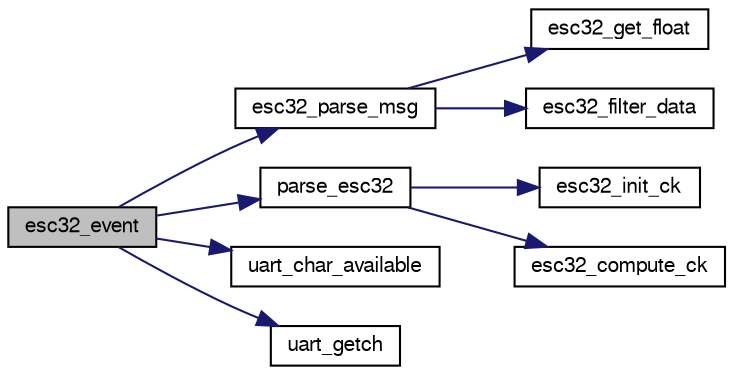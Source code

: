 digraph "esc32_event"
{
  edge [fontname="FreeSans",fontsize="10",labelfontname="FreeSans",labelfontsize="10"];
  node [fontname="FreeSans",fontsize="10",shape=record];
  rankdir="LR";
  Node1 [label="esc32_event",height=0.2,width=0.4,color="black", fillcolor="grey75", style="filled", fontcolor="black"];
  Node1 -> Node2 [color="midnightblue",fontsize="10",style="solid",fontname="FreeSans"];
  Node2 [label="esc32_parse_msg",height=0.2,width=0.4,color="black", fillcolor="white", style="filled",URL="$esc32_8c.html#a6791b2b81802d97f5f5fdbfe80bd3b2f"];
  Node2 -> Node3 [color="midnightblue",fontsize="10",style="solid",fontname="FreeSans"];
  Node3 [label="esc32_get_float",height=0.2,width=0.4,color="black", fillcolor="white", style="filled",URL="$esc32_8c.html#a111e2210c121698430bf93061242fb41"];
  Node2 -> Node4 [color="midnightblue",fontsize="10",style="solid",fontname="FreeSans"];
  Node4 [label="esc32_filter_data",height=0.2,width=0.4,color="black", fillcolor="white", style="filled",URL="$esc32_8c.html#a758266de50deb894cf08b3729d18d4ff"];
  Node1 -> Node5 [color="midnightblue",fontsize="10",style="solid",fontname="FreeSans"];
  Node5 [label="parse_esc32",height=0.2,width=0.4,color="black", fillcolor="white", style="filled",URL="$esc32_8c.html#ac08e5033f8d7a2e596d08eda6498e151"];
  Node5 -> Node6 [color="midnightblue",fontsize="10",style="solid",fontname="FreeSans"];
  Node6 [label="esc32_init_ck",height=0.2,width=0.4,color="black", fillcolor="white", style="filled",URL="$esc32_8c.html#a65f00421365684cb4955f3771a8b7adb"];
  Node5 -> Node7 [color="midnightblue",fontsize="10",style="solid",fontname="FreeSans"];
  Node7 [label="esc32_compute_ck",height=0.2,width=0.4,color="black", fillcolor="white", style="filled",URL="$esc32_8c.html#a88897b468177d67d2faa5249143ac02e"];
  Node1 -> Node8 [color="midnightblue",fontsize="10",style="solid",fontname="FreeSans"];
  Node8 [label="uart_char_available",height=0.2,width=0.4,color="black", fillcolor="white", style="filled",URL="$linux_2mcu__periph_2uart__arch_8c.html#a663f41657d0ad8e115fc7709b071d749",tooltip="Check UART for available chars in receive buffer. "];
  Node1 -> Node9 [color="midnightblue",fontsize="10",style="solid",fontname="FreeSans"];
  Node9 [label="uart_getch",height=0.2,width=0.4,color="black", fillcolor="white", style="filled",URL="$chibios_2mcu__periph_2uart__arch_8c.html#adb9a60ec94a31a08e6454ccf64f24039"];
}
